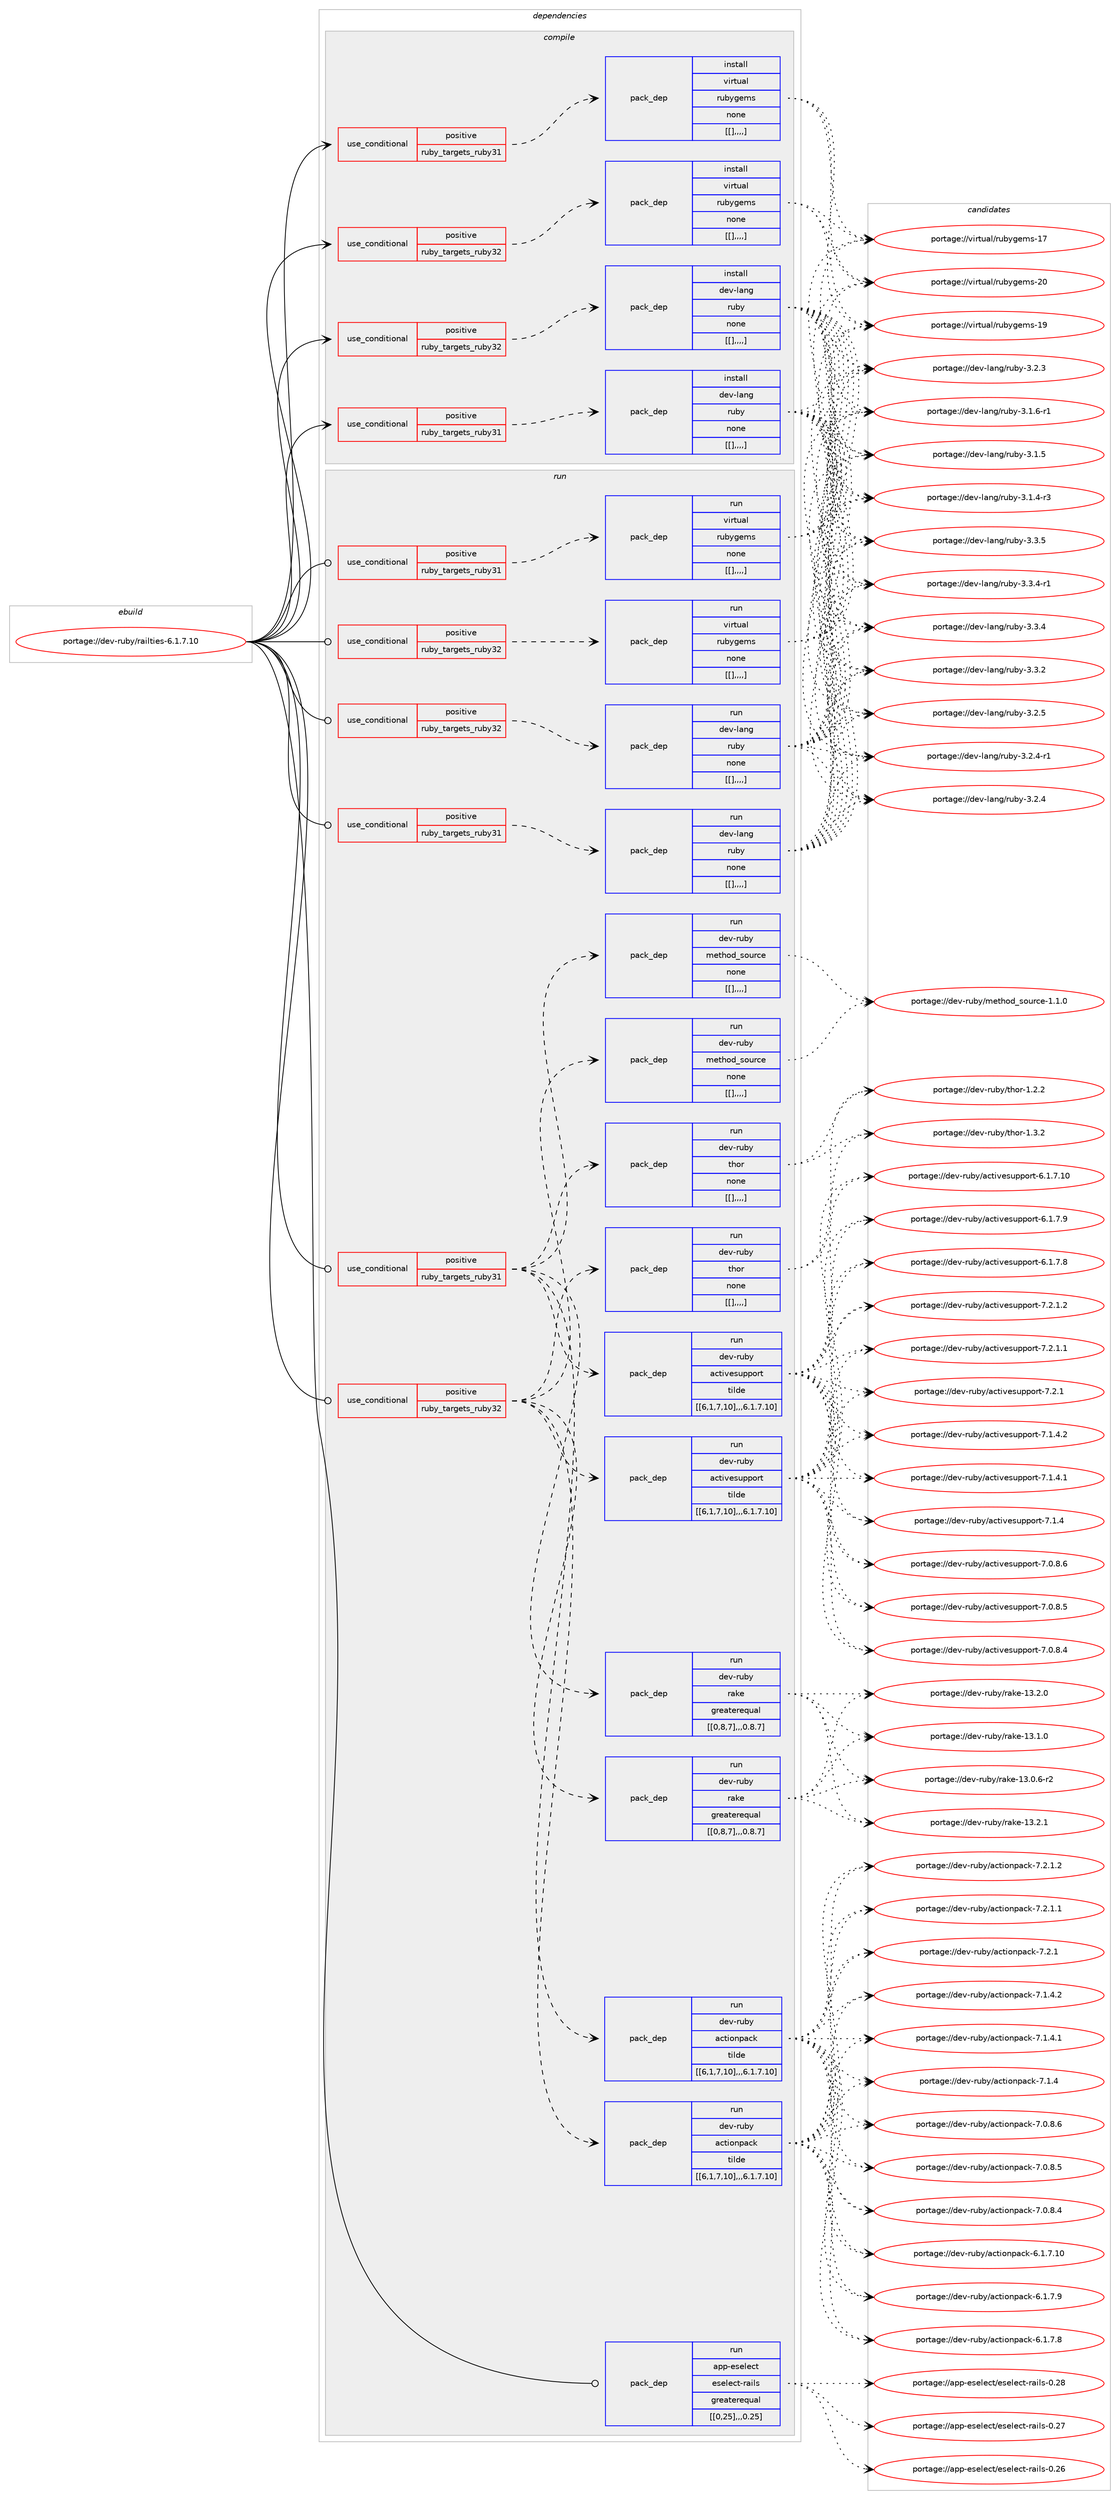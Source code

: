 digraph prolog {

# *************
# Graph options
# *************

newrank=true;
concentrate=true;
compound=true;
graph [rankdir=LR,fontname=Helvetica,fontsize=10,ranksep=1.5];#, ranksep=2.5, nodesep=0.2];
edge  [arrowhead=vee];
node  [fontname=Helvetica,fontsize=10];

# **********
# The ebuild
# **********

subgraph cluster_leftcol {
color=gray;
label=<<i>ebuild</i>>;
id [label="portage://dev-ruby/railties-6.1.7.10", color=red, width=4, href="../dev-ruby/railties-6.1.7.10.svg"];
}

# ****************
# The dependencies
# ****************

subgraph cluster_midcol {
color=gray;
label=<<i>dependencies</i>>;
subgraph cluster_compile {
fillcolor="#eeeeee";
style=filled;
label=<<i>compile</i>>;
subgraph cond57803 {
dependency207321 [label=<<TABLE BORDER="0" CELLBORDER="1" CELLSPACING="0" CELLPADDING="4"><TR><TD ROWSPAN="3" CELLPADDING="10">use_conditional</TD></TR><TR><TD>positive</TD></TR><TR><TD>ruby_targets_ruby31</TD></TR></TABLE>>, shape=none, color=red];
subgraph pack148088 {
dependency207430 [label=<<TABLE BORDER="0" CELLBORDER="1" CELLSPACING="0" CELLPADDING="4" WIDTH="220"><TR><TD ROWSPAN="6" CELLPADDING="30">pack_dep</TD></TR><TR><TD WIDTH="110">install</TD></TR><TR><TD>dev-lang</TD></TR><TR><TD>ruby</TD></TR><TR><TD>none</TD></TR><TR><TD>[[],,,,]</TD></TR></TABLE>>, shape=none, color=blue];
}
dependency207321:e -> dependency207430:w [weight=20,style="dashed",arrowhead="vee"];
}
id:e -> dependency207321:w [weight=20,style="solid",arrowhead="vee"];
subgraph cond57866 {
dependency207486 [label=<<TABLE BORDER="0" CELLBORDER="1" CELLSPACING="0" CELLPADDING="4"><TR><TD ROWSPAN="3" CELLPADDING="10">use_conditional</TD></TR><TR><TD>positive</TD></TR><TR><TD>ruby_targets_ruby31</TD></TR></TABLE>>, shape=none, color=red];
subgraph pack148175 {
dependency207560 [label=<<TABLE BORDER="0" CELLBORDER="1" CELLSPACING="0" CELLPADDING="4" WIDTH="220"><TR><TD ROWSPAN="6" CELLPADDING="30">pack_dep</TD></TR><TR><TD WIDTH="110">install</TD></TR><TR><TD>virtual</TD></TR><TR><TD>rubygems</TD></TR><TR><TD>none</TD></TR><TR><TD>[[],,,,]</TD></TR></TABLE>>, shape=none, color=blue];
}
dependency207486:e -> dependency207560:w [weight=20,style="dashed",arrowhead="vee"];
}
id:e -> dependency207486:w [weight=20,style="solid",arrowhead="vee"];
subgraph cond57901 {
dependency207582 [label=<<TABLE BORDER="0" CELLBORDER="1" CELLSPACING="0" CELLPADDING="4"><TR><TD ROWSPAN="3" CELLPADDING="10">use_conditional</TD></TR><TR><TD>positive</TD></TR><TR><TD>ruby_targets_ruby32</TD></TR></TABLE>>, shape=none, color=red];
subgraph pack148240 {
dependency207585 [label=<<TABLE BORDER="0" CELLBORDER="1" CELLSPACING="0" CELLPADDING="4" WIDTH="220"><TR><TD ROWSPAN="6" CELLPADDING="30">pack_dep</TD></TR><TR><TD WIDTH="110">install</TD></TR><TR><TD>dev-lang</TD></TR><TR><TD>ruby</TD></TR><TR><TD>none</TD></TR><TR><TD>[[],,,,]</TD></TR></TABLE>>, shape=none, color=blue];
}
dependency207582:e -> dependency207585:w [weight=20,style="dashed",arrowhead="vee"];
}
id:e -> dependency207582:w [weight=20,style="solid",arrowhead="vee"];
subgraph cond57905 {
dependency207706 [label=<<TABLE BORDER="0" CELLBORDER="1" CELLSPACING="0" CELLPADDING="4"><TR><TD ROWSPAN="3" CELLPADDING="10">use_conditional</TD></TR><TR><TD>positive</TD></TR><TR><TD>ruby_targets_ruby32</TD></TR></TABLE>>, shape=none, color=red];
subgraph pack148324 {
dependency207769 [label=<<TABLE BORDER="0" CELLBORDER="1" CELLSPACING="0" CELLPADDING="4" WIDTH="220"><TR><TD ROWSPAN="6" CELLPADDING="30">pack_dep</TD></TR><TR><TD WIDTH="110">install</TD></TR><TR><TD>virtual</TD></TR><TR><TD>rubygems</TD></TR><TR><TD>none</TD></TR><TR><TD>[[],,,,]</TD></TR></TABLE>>, shape=none, color=blue];
}
dependency207706:e -> dependency207769:w [weight=20,style="dashed",arrowhead="vee"];
}
id:e -> dependency207706:w [weight=20,style="solid",arrowhead="vee"];
}
subgraph cluster_compileandrun {
fillcolor="#eeeeee";
style=filled;
label=<<i>compile and run</i>>;
}
subgraph cluster_run {
fillcolor="#eeeeee";
style=filled;
label=<<i>run</i>>;
subgraph cond57974 {
dependency207796 [label=<<TABLE BORDER="0" CELLBORDER="1" CELLSPACING="0" CELLPADDING="4"><TR><TD ROWSPAN="3" CELLPADDING="10">use_conditional</TD></TR><TR><TD>positive</TD></TR><TR><TD>ruby_targets_ruby31</TD></TR></TABLE>>, shape=none, color=red];
subgraph pack148391 {
dependency207819 [label=<<TABLE BORDER="0" CELLBORDER="1" CELLSPACING="0" CELLPADDING="4" WIDTH="220"><TR><TD ROWSPAN="6" CELLPADDING="30">pack_dep</TD></TR><TR><TD WIDTH="110">run</TD></TR><TR><TD>dev-lang</TD></TR><TR><TD>ruby</TD></TR><TR><TD>none</TD></TR><TR><TD>[[],,,,]</TD></TR></TABLE>>, shape=none, color=blue];
}
dependency207796:e -> dependency207819:w [weight=20,style="dashed",arrowhead="vee"];
}
id:e -> dependency207796:w [weight=20,style="solid",arrowhead="odot"];
subgraph cond57997 {
dependency207849 [label=<<TABLE BORDER="0" CELLBORDER="1" CELLSPACING="0" CELLPADDING="4"><TR><TD ROWSPAN="3" CELLPADDING="10">use_conditional</TD></TR><TR><TD>positive</TD></TR><TR><TD>ruby_targets_ruby31</TD></TR></TABLE>>, shape=none, color=red];
subgraph pack148426 {
dependency207974 [label=<<TABLE BORDER="0" CELLBORDER="1" CELLSPACING="0" CELLPADDING="4" WIDTH="220"><TR><TD ROWSPAN="6" CELLPADDING="30">pack_dep</TD></TR><TR><TD WIDTH="110">run</TD></TR><TR><TD>dev-ruby</TD></TR><TR><TD>activesupport</TD></TR><TR><TD>tilde</TD></TR><TR><TD>[[6,1,7,10],,,6.1.7.10]</TD></TR></TABLE>>, shape=none, color=blue];
}
dependency207849:e -> dependency207974:w [weight=20,style="dashed",arrowhead="vee"];
subgraph pack148496 {
dependency208000 [label=<<TABLE BORDER="0" CELLBORDER="1" CELLSPACING="0" CELLPADDING="4" WIDTH="220"><TR><TD ROWSPAN="6" CELLPADDING="30">pack_dep</TD></TR><TR><TD WIDTH="110">run</TD></TR><TR><TD>dev-ruby</TD></TR><TR><TD>actionpack</TD></TR><TR><TD>tilde</TD></TR><TR><TD>[[6,1,7,10],,,6.1.7.10]</TD></TR></TABLE>>, shape=none, color=blue];
}
dependency207849:e -> dependency208000:w [weight=20,style="dashed",arrowhead="vee"];
subgraph pack148559 {
dependency208119 [label=<<TABLE BORDER="0" CELLBORDER="1" CELLSPACING="0" CELLPADDING="4" WIDTH="220"><TR><TD ROWSPAN="6" CELLPADDING="30">pack_dep</TD></TR><TR><TD WIDTH="110">run</TD></TR><TR><TD>dev-ruby</TD></TR><TR><TD>thor</TD></TR><TR><TD>none</TD></TR><TR><TD>[[],,,,]</TD></TR></TABLE>>, shape=none, color=blue];
}
dependency207849:e -> dependency208119:w [weight=20,style="dashed",arrowhead="vee"];
subgraph pack148610 {
dependency208173 [label=<<TABLE BORDER="0" CELLBORDER="1" CELLSPACING="0" CELLPADDING="4" WIDTH="220"><TR><TD ROWSPAN="6" CELLPADDING="30">pack_dep</TD></TR><TR><TD WIDTH="110">run</TD></TR><TR><TD>dev-ruby</TD></TR><TR><TD>rake</TD></TR><TR><TD>greaterequal</TD></TR><TR><TD>[[0,8,7],,,0.8.7]</TD></TR></TABLE>>, shape=none, color=blue];
}
dependency207849:e -> dependency208173:w [weight=20,style="dashed",arrowhead="vee"];
subgraph pack148629 {
dependency208178 [label=<<TABLE BORDER="0" CELLBORDER="1" CELLSPACING="0" CELLPADDING="4" WIDTH="220"><TR><TD ROWSPAN="6" CELLPADDING="30">pack_dep</TD></TR><TR><TD WIDTH="110">run</TD></TR><TR><TD>dev-ruby</TD></TR><TR><TD>method_source</TD></TR><TR><TD>none</TD></TR><TR><TD>[[],,,,]</TD></TR></TABLE>>, shape=none, color=blue];
}
dependency207849:e -> dependency208178:w [weight=20,style="dashed",arrowhead="vee"];
}
id:e -> dependency207849:w [weight=20,style="solid",arrowhead="odot"];
subgraph cond58136 {
dependency208271 [label=<<TABLE BORDER="0" CELLBORDER="1" CELLSPACING="0" CELLPADDING="4"><TR><TD ROWSPAN="3" CELLPADDING="10">use_conditional</TD></TR><TR><TD>positive</TD></TR><TR><TD>ruby_targets_ruby31</TD></TR></TABLE>>, shape=none, color=red];
subgraph pack148737 {
dependency208396 [label=<<TABLE BORDER="0" CELLBORDER="1" CELLSPACING="0" CELLPADDING="4" WIDTH="220"><TR><TD ROWSPAN="6" CELLPADDING="30">pack_dep</TD></TR><TR><TD WIDTH="110">run</TD></TR><TR><TD>virtual</TD></TR><TR><TD>rubygems</TD></TR><TR><TD>none</TD></TR><TR><TD>[[],,,,]</TD></TR></TABLE>>, shape=none, color=blue];
}
dependency208271:e -> dependency208396:w [weight=20,style="dashed",arrowhead="vee"];
}
id:e -> dependency208271:w [weight=20,style="solid",arrowhead="odot"];
subgraph cond58197 {
dependency208467 [label=<<TABLE BORDER="0" CELLBORDER="1" CELLSPACING="0" CELLPADDING="4"><TR><TD ROWSPAN="3" CELLPADDING="10">use_conditional</TD></TR><TR><TD>positive</TD></TR><TR><TD>ruby_targets_ruby32</TD></TR></TABLE>>, shape=none, color=red];
subgraph pack148856 {
dependency208535 [label=<<TABLE BORDER="0" CELLBORDER="1" CELLSPACING="0" CELLPADDING="4" WIDTH="220"><TR><TD ROWSPAN="6" CELLPADDING="30">pack_dep</TD></TR><TR><TD WIDTH="110">run</TD></TR><TR><TD>dev-lang</TD></TR><TR><TD>ruby</TD></TR><TR><TD>none</TD></TR><TR><TD>[[],,,,]</TD></TR></TABLE>>, shape=none, color=blue];
}
dependency208467:e -> dependency208535:w [weight=20,style="dashed",arrowhead="vee"];
}
id:e -> dependency208467:w [weight=20,style="solid",arrowhead="odot"];
subgraph cond58238 {
dependency208557 [label=<<TABLE BORDER="0" CELLBORDER="1" CELLSPACING="0" CELLPADDING="4"><TR><TD ROWSPAN="3" CELLPADDING="10">use_conditional</TD></TR><TR><TD>positive</TD></TR><TR><TD>ruby_targets_ruby32</TD></TR></TABLE>>, shape=none, color=red];
subgraph pack148870 {
dependency208595 [label=<<TABLE BORDER="0" CELLBORDER="1" CELLSPACING="0" CELLPADDING="4" WIDTH="220"><TR><TD ROWSPAN="6" CELLPADDING="30">pack_dep</TD></TR><TR><TD WIDTH="110">run</TD></TR><TR><TD>dev-ruby</TD></TR><TR><TD>activesupport</TD></TR><TR><TD>tilde</TD></TR><TR><TD>[[6,1,7,10],,,6.1.7.10]</TD></TR></TABLE>>, shape=none, color=blue];
}
dependency208557:e -> dependency208595:w [weight=20,style="dashed",arrowhead="vee"];
subgraph pack148896 {
dependency208601 [label=<<TABLE BORDER="0" CELLBORDER="1" CELLSPACING="0" CELLPADDING="4" WIDTH="220"><TR><TD ROWSPAN="6" CELLPADDING="30">pack_dep</TD></TR><TR><TD WIDTH="110">run</TD></TR><TR><TD>dev-ruby</TD></TR><TR><TD>actionpack</TD></TR><TR><TD>tilde</TD></TR><TR><TD>[[6,1,7,10],,,6.1.7.10]</TD></TR></TABLE>>, shape=none, color=blue];
}
dependency208557:e -> dependency208601:w [weight=20,style="dashed",arrowhead="vee"];
subgraph pack148915 {
dependency208688 [label=<<TABLE BORDER="0" CELLBORDER="1" CELLSPACING="0" CELLPADDING="4" WIDTH="220"><TR><TD ROWSPAN="6" CELLPADDING="30">pack_dep</TD></TR><TR><TD WIDTH="110">run</TD></TR><TR><TD>dev-ruby</TD></TR><TR><TD>thor</TD></TR><TR><TD>none</TD></TR><TR><TD>[[],,,,]</TD></TR></TABLE>>, shape=none, color=blue];
}
dependency208557:e -> dependency208688:w [weight=20,style="dashed",arrowhead="vee"];
subgraph pack148976 {
dependency208785 [label=<<TABLE BORDER="0" CELLBORDER="1" CELLSPACING="0" CELLPADDING="4" WIDTH="220"><TR><TD ROWSPAN="6" CELLPADDING="30">pack_dep</TD></TR><TR><TD WIDTH="110">run</TD></TR><TR><TD>dev-ruby</TD></TR><TR><TD>rake</TD></TR><TR><TD>greaterequal</TD></TR><TR><TD>[[0,8,7],,,0.8.7]</TD></TR></TABLE>>, shape=none, color=blue];
}
dependency208557:e -> dependency208785:w [weight=20,style="dashed",arrowhead="vee"];
subgraph pack149051 {
dependency208853 [label=<<TABLE BORDER="0" CELLBORDER="1" CELLSPACING="0" CELLPADDING="4" WIDTH="220"><TR><TD ROWSPAN="6" CELLPADDING="30">pack_dep</TD></TR><TR><TD WIDTH="110">run</TD></TR><TR><TD>dev-ruby</TD></TR><TR><TD>method_source</TD></TR><TR><TD>none</TD></TR><TR><TD>[[],,,,]</TD></TR></TABLE>>, shape=none, color=blue];
}
dependency208557:e -> dependency208853:w [weight=20,style="dashed",arrowhead="vee"];
}
id:e -> dependency208557:w [weight=20,style="solid",arrowhead="odot"];
subgraph cond58353 {
dependency208881 [label=<<TABLE BORDER="0" CELLBORDER="1" CELLSPACING="0" CELLPADDING="4"><TR><TD ROWSPAN="3" CELLPADDING="10">use_conditional</TD></TR><TR><TD>positive</TD></TR><TR><TD>ruby_targets_ruby32</TD></TR></TABLE>>, shape=none, color=red];
subgraph pack149086 {
dependency208913 [label=<<TABLE BORDER="0" CELLBORDER="1" CELLSPACING="0" CELLPADDING="4" WIDTH="220"><TR><TD ROWSPAN="6" CELLPADDING="30">pack_dep</TD></TR><TR><TD WIDTH="110">run</TD></TR><TR><TD>virtual</TD></TR><TR><TD>rubygems</TD></TR><TR><TD>none</TD></TR><TR><TD>[[],,,,]</TD></TR></TABLE>>, shape=none, color=blue];
}
dependency208881:e -> dependency208913:w [weight=20,style="dashed",arrowhead="vee"];
}
id:e -> dependency208881:w [weight=20,style="solid",arrowhead="odot"];
subgraph pack149091 {
dependency208935 [label=<<TABLE BORDER="0" CELLBORDER="1" CELLSPACING="0" CELLPADDING="4" WIDTH="220"><TR><TD ROWSPAN="6" CELLPADDING="30">pack_dep</TD></TR><TR><TD WIDTH="110">run</TD></TR><TR><TD>app-eselect</TD></TR><TR><TD>eselect-rails</TD></TR><TR><TD>greaterequal</TD></TR><TR><TD>[[0,25],,,0.25]</TD></TR></TABLE>>, shape=none, color=blue];
}
id:e -> dependency208935:w [weight=20,style="solid",arrowhead="odot"];
}
}

# **************
# The candidates
# **************

subgraph cluster_choices {
rank=same;
color=gray;
label=<<i>candidates</i>>;

subgraph choice148308 {
color=black;
nodesep=1;
choice10010111845108971101034711411798121455146514653 [label="portage://dev-lang/ruby-3.3.5", color=red, width=4,href="../dev-lang/ruby-3.3.5.svg"];
choice100101118451089711010347114117981214551465146524511449 [label="portage://dev-lang/ruby-3.3.4-r1", color=red, width=4,href="../dev-lang/ruby-3.3.4-r1.svg"];
choice10010111845108971101034711411798121455146514652 [label="portage://dev-lang/ruby-3.3.4", color=red, width=4,href="../dev-lang/ruby-3.3.4.svg"];
choice10010111845108971101034711411798121455146514650 [label="portage://dev-lang/ruby-3.3.2", color=red, width=4,href="../dev-lang/ruby-3.3.2.svg"];
choice10010111845108971101034711411798121455146504653 [label="portage://dev-lang/ruby-3.2.5", color=red, width=4,href="../dev-lang/ruby-3.2.5.svg"];
choice100101118451089711010347114117981214551465046524511449 [label="portage://dev-lang/ruby-3.2.4-r1", color=red, width=4,href="../dev-lang/ruby-3.2.4-r1.svg"];
choice10010111845108971101034711411798121455146504652 [label="portage://dev-lang/ruby-3.2.4", color=red, width=4,href="../dev-lang/ruby-3.2.4.svg"];
choice10010111845108971101034711411798121455146504651 [label="portage://dev-lang/ruby-3.2.3", color=red, width=4,href="../dev-lang/ruby-3.2.3.svg"];
choice100101118451089711010347114117981214551464946544511449 [label="portage://dev-lang/ruby-3.1.6-r1", color=red, width=4,href="../dev-lang/ruby-3.1.6-r1.svg"];
choice10010111845108971101034711411798121455146494653 [label="portage://dev-lang/ruby-3.1.5", color=red, width=4,href="../dev-lang/ruby-3.1.5.svg"];
choice100101118451089711010347114117981214551464946524511451 [label="portage://dev-lang/ruby-3.1.4-r3", color=red, width=4,href="../dev-lang/ruby-3.1.4-r3.svg"];
dependency207430:e -> choice10010111845108971101034711411798121455146514653:w [style=dotted,weight="100"];
dependency207430:e -> choice100101118451089711010347114117981214551465146524511449:w [style=dotted,weight="100"];
dependency207430:e -> choice10010111845108971101034711411798121455146514652:w [style=dotted,weight="100"];
dependency207430:e -> choice10010111845108971101034711411798121455146514650:w [style=dotted,weight="100"];
dependency207430:e -> choice10010111845108971101034711411798121455146504653:w [style=dotted,weight="100"];
dependency207430:e -> choice100101118451089711010347114117981214551465046524511449:w [style=dotted,weight="100"];
dependency207430:e -> choice10010111845108971101034711411798121455146504652:w [style=dotted,weight="100"];
dependency207430:e -> choice10010111845108971101034711411798121455146504651:w [style=dotted,weight="100"];
dependency207430:e -> choice100101118451089711010347114117981214551464946544511449:w [style=dotted,weight="100"];
dependency207430:e -> choice10010111845108971101034711411798121455146494653:w [style=dotted,weight="100"];
dependency207430:e -> choice100101118451089711010347114117981214551464946524511451:w [style=dotted,weight="100"];
}
subgraph choice148314 {
color=black;
nodesep=1;
choice118105114116117971084711411798121103101109115455048 [label="portage://virtual/rubygems-20", color=red, width=4,href="../virtual/rubygems-20.svg"];
choice118105114116117971084711411798121103101109115454957 [label="portage://virtual/rubygems-19", color=red, width=4,href="../virtual/rubygems-19.svg"];
choice118105114116117971084711411798121103101109115454955 [label="portage://virtual/rubygems-17", color=red, width=4,href="../virtual/rubygems-17.svg"];
dependency207560:e -> choice118105114116117971084711411798121103101109115455048:w [style=dotted,weight="100"];
dependency207560:e -> choice118105114116117971084711411798121103101109115454957:w [style=dotted,weight="100"];
dependency207560:e -> choice118105114116117971084711411798121103101109115454955:w [style=dotted,weight="100"];
}
subgraph choice148318 {
color=black;
nodesep=1;
choice10010111845108971101034711411798121455146514653 [label="portage://dev-lang/ruby-3.3.5", color=red, width=4,href="../dev-lang/ruby-3.3.5.svg"];
choice100101118451089711010347114117981214551465146524511449 [label="portage://dev-lang/ruby-3.3.4-r1", color=red, width=4,href="../dev-lang/ruby-3.3.4-r1.svg"];
choice10010111845108971101034711411798121455146514652 [label="portage://dev-lang/ruby-3.3.4", color=red, width=4,href="../dev-lang/ruby-3.3.4.svg"];
choice10010111845108971101034711411798121455146514650 [label="portage://dev-lang/ruby-3.3.2", color=red, width=4,href="../dev-lang/ruby-3.3.2.svg"];
choice10010111845108971101034711411798121455146504653 [label="portage://dev-lang/ruby-3.2.5", color=red, width=4,href="../dev-lang/ruby-3.2.5.svg"];
choice100101118451089711010347114117981214551465046524511449 [label="portage://dev-lang/ruby-3.2.4-r1", color=red, width=4,href="../dev-lang/ruby-3.2.4-r1.svg"];
choice10010111845108971101034711411798121455146504652 [label="portage://dev-lang/ruby-3.2.4", color=red, width=4,href="../dev-lang/ruby-3.2.4.svg"];
choice10010111845108971101034711411798121455146504651 [label="portage://dev-lang/ruby-3.2.3", color=red, width=4,href="../dev-lang/ruby-3.2.3.svg"];
choice100101118451089711010347114117981214551464946544511449 [label="portage://dev-lang/ruby-3.1.6-r1", color=red, width=4,href="../dev-lang/ruby-3.1.6-r1.svg"];
choice10010111845108971101034711411798121455146494653 [label="portage://dev-lang/ruby-3.1.5", color=red, width=4,href="../dev-lang/ruby-3.1.5.svg"];
choice100101118451089711010347114117981214551464946524511451 [label="portage://dev-lang/ruby-3.1.4-r3", color=red, width=4,href="../dev-lang/ruby-3.1.4-r3.svg"];
dependency207585:e -> choice10010111845108971101034711411798121455146514653:w [style=dotted,weight="100"];
dependency207585:e -> choice100101118451089711010347114117981214551465146524511449:w [style=dotted,weight="100"];
dependency207585:e -> choice10010111845108971101034711411798121455146514652:w [style=dotted,weight="100"];
dependency207585:e -> choice10010111845108971101034711411798121455146514650:w [style=dotted,weight="100"];
dependency207585:e -> choice10010111845108971101034711411798121455146504653:w [style=dotted,weight="100"];
dependency207585:e -> choice100101118451089711010347114117981214551465046524511449:w [style=dotted,weight="100"];
dependency207585:e -> choice10010111845108971101034711411798121455146504652:w [style=dotted,weight="100"];
dependency207585:e -> choice10010111845108971101034711411798121455146504651:w [style=dotted,weight="100"];
dependency207585:e -> choice100101118451089711010347114117981214551464946544511449:w [style=dotted,weight="100"];
dependency207585:e -> choice10010111845108971101034711411798121455146494653:w [style=dotted,weight="100"];
dependency207585:e -> choice100101118451089711010347114117981214551464946524511451:w [style=dotted,weight="100"];
}
subgraph choice148338 {
color=black;
nodesep=1;
choice118105114116117971084711411798121103101109115455048 [label="portage://virtual/rubygems-20", color=red, width=4,href="../virtual/rubygems-20.svg"];
choice118105114116117971084711411798121103101109115454957 [label="portage://virtual/rubygems-19", color=red, width=4,href="../virtual/rubygems-19.svg"];
choice118105114116117971084711411798121103101109115454955 [label="portage://virtual/rubygems-17", color=red, width=4,href="../virtual/rubygems-17.svg"];
dependency207769:e -> choice118105114116117971084711411798121103101109115455048:w [style=dotted,weight="100"];
dependency207769:e -> choice118105114116117971084711411798121103101109115454957:w [style=dotted,weight="100"];
dependency207769:e -> choice118105114116117971084711411798121103101109115454955:w [style=dotted,weight="100"];
}
subgraph choice148387 {
color=black;
nodesep=1;
choice10010111845108971101034711411798121455146514653 [label="portage://dev-lang/ruby-3.3.5", color=red, width=4,href="../dev-lang/ruby-3.3.5.svg"];
choice100101118451089711010347114117981214551465146524511449 [label="portage://dev-lang/ruby-3.3.4-r1", color=red, width=4,href="../dev-lang/ruby-3.3.4-r1.svg"];
choice10010111845108971101034711411798121455146514652 [label="portage://dev-lang/ruby-3.3.4", color=red, width=4,href="../dev-lang/ruby-3.3.4.svg"];
choice10010111845108971101034711411798121455146514650 [label="portage://dev-lang/ruby-3.3.2", color=red, width=4,href="../dev-lang/ruby-3.3.2.svg"];
choice10010111845108971101034711411798121455146504653 [label="portage://dev-lang/ruby-3.2.5", color=red, width=4,href="../dev-lang/ruby-3.2.5.svg"];
choice100101118451089711010347114117981214551465046524511449 [label="portage://dev-lang/ruby-3.2.4-r1", color=red, width=4,href="../dev-lang/ruby-3.2.4-r1.svg"];
choice10010111845108971101034711411798121455146504652 [label="portage://dev-lang/ruby-3.2.4", color=red, width=4,href="../dev-lang/ruby-3.2.4.svg"];
choice10010111845108971101034711411798121455146504651 [label="portage://dev-lang/ruby-3.2.3", color=red, width=4,href="../dev-lang/ruby-3.2.3.svg"];
choice100101118451089711010347114117981214551464946544511449 [label="portage://dev-lang/ruby-3.1.6-r1", color=red, width=4,href="../dev-lang/ruby-3.1.6-r1.svg"];
choice10010111845108971101034711411798121455146494653 [label="portage://dev-lang/ruby-3.1.5", color=red, width=4,href="../dev-lang/ruby-3.1.5.svg"];
choice100101118451089711010347114117981214551464946524511451 [label="portage://dev-lang/ruby-3.1.4-r3", color=red, width=4,href="../dev-lang/ruby-3.1.4-r3.svg"];
dependency207819:e -> choice10010111845108971101034711411798121455146514653:w [style=dotted,weight="100"];
dependency207819:e -> choice100101118451089711010347114117981214551465146524511449:w [style=dotted,weight="100"];
dependency207819:e -> choice10010111845108971101034711411798121455146514652:w [style=dotted,weight="100"];
dependency207819:e -> choice10010111845108971101034711411798121455146514650:w [style=dotted,weight="100"];
dependency207819:e -> choice10010111845108971101034711411798121455146504653:w [style=dotted,weight="100"];
dependency207819:e -> choice100101118451089711010347114117981214551465046524511449:w [style=dotted,weight="100"];
dependency207819:e -> choice10010111845108971101034711411798121455146504652:w [style=dotted,weight="100"];
dependency207819:e -> choice10010111845108971101034711411798121455146504651:w [style=dotted,weight="100"];
dependency207819:e -> choice100101118451089711010347114117981214551464946544511449:w [style=dotted,weight="100"];
dependency207819:e -> choice10010111845108971101034711411798121455146494653:w [style=dotted,weight="100"];
dependency207819:e -> choice100101118451089711010347114117981214551464946524511451:w [style=dotted,weight="100"];
}
subgraph choice148398 {
color=black;
nodesep=1;
choice10010111845114117981214797991161051181011151171121121111141164555465046494650 [label="portage://dev-ruby/activesupport-7.2.1.2", color=red, width=4,href="../dev-ruby/activesupport-7.2.1.2.svg"];
choice10010111845114117981214797991161051181011151171121121111141164555465046494649 [label="portage://dev-ruby/activesupport-7.2.1.1", color=red, width=4,href="../dev-ruby/activesupport-7.2.1.1.svg"];
choice1001011184511411798121479799116105118101115117112112111114116455546504649 [label="portage://dev-ruby/activesupport-7.2.1", color=red, width=4,href="../dev-ruby/activesupport-7.2.1.svg"];
choice10010111845114117981214797991161051181011151171121121111141164555464946524650 [label="portage://dev-ruby/activesupport-7.1.4.2", color=red, width=4,href="../dev-ruby/activesupport-7.1.4.2.svg"];
choice10010111845114117981214797991161051181011151171121121111141164555464946524649 [label="portage://dev-ruby/activesupport-7.1.4.1", color=red, width=4,href="../dev-ruby/activesupport-7.1.4.1.svg"];
choice1001011184511411798121479799116105118101115117112112111114116455546494652 [label="portage://dev-ruby/activesupport-7.1.4", color=red, width=4,href="../dev-ruby/activesupport-7.1.4.svg"];
choice10010111845114117981214797991161051181011151171121121111141164555464846564654 [label="portage://dev-ruby/activesupport-7.0.8.6", color=red, width=4,href="../dev-ruby/activesupport-7.0.8.6.svg"];
choice10010111845114117981214797991161051181011151171121121111141164555464846564653 [label="portage://dev-ruby/activesupport-7.0.8.5", color=red, width=4,href="../dev-ruby/activesupport-7.0.8.5.svg"];
choice10010111845114117981214797991161051181011151171121121111141164555464846564652 [label="portage://dev-ruby/activesupport-7.0.8.4", color=red, width=4,href="../dev-ruby/activesupport-7.0.8.4.svg"];
choice1001011184511411798121479799116105118101115117112112111114116455446494655464948 [label="portage://dev-ruby/activesupport-6.1.7.10", color=red, width=4,href="../dev-ruby/activesupport-6.1.7.10.svg"];
choice10010111845114117981214797991161051181011151171121121111141164554464946554657 [label="portage://dev-ruby/activesupport-6.1.7.9", color=red, width=4,href="../dev-ruby/activesupport-6.1.7.9.svg"];
choice10010111845114117981214797991161051181011151171121121111141164554464946554656 [label="portage://dev-ruby/activesupport-6.1.7.8", color=red, width=4,href="../dev-ruby/activesupport-6.1.7.8.svg"];
dependency207974:e -> choice10010111845114117981214797991161051181011151171121121111141164555465046494650:w [style=dotted,weight="100"];
dependency207974:e -> choice10010111845114117981214797991161051181011151171121121111141164555465046494649:w [style=dotted,weight="100"];
dependency207974:e -> choice1001011184511411798121479799116105118101115117112112111114116455546504649:w [style=dotted,weight="100"];
dependency207974:e -> choice10010111845114117981214797991161051181011151171121121111141164555464946524650:w [style=dotted,weight="100"];
dependency207974:e -> choice10010111845114117981214797991161051181011151171121121111141164555464946524649:w [style=dotted,weight="100"];
dependency207974:e -> choice1001011184511411798121479799116105118101115117112112111114116455546494652:w [style=dotted,weight="100"];
dependency207974:e -> choice10010111845114117981214797991161051181011151171121121111141164555464846564654:w [style=dotted,weight="100"];
dependency207974:e -> choice10010111845114117981214797991161051181011151171121121111141164555464846564653:w [style=dotted,weight="100"];
dependency207974:e -> choice10010111845114117981214797991161051181011151171121121111141164555464846564652:w [style=dotted,weight="100"];
dependency207974:e -> choice1001011184511411798121479799116105118101115117112112111114116455446494655464948:w [style=dotted,weight="100"];
dependency207974:e -> choice10010111845114117981214797991161051181011151171121121111141164554464946554657:w [style=dotted,weight="100"];
dependency207974:e -> choice10010111845114117981214797991161051181011151171121121111141164554464946554656:w [style=dotted,weight="100"];
}
subgraph choice148456 {
color=black;
nodesep=1;
choice100101118451141179812147979911610511111011297991074555465046494650 [label="portage://dev-ruby/actionpack-7.2.1.2", color=red, width=4,href="../dev-ruby/actionpack-7.2.1.2.svg"];
choice100101118451141179812147979911610511111011297991074555465046494649 [label="portage://dev-ruby/actionpack-7.2.1.1", color=red, width=4,href="../dev-ruby/actionpack-7.2.1.1.svg"];
choice10010111845114117981214797991161051111101129799107455546504649 [label="portage://dev-ruby/actionpack-7.2.1", color=red, width=4,href="../dev-ruby/actionpack-7.2.1.svg"];
choice100101118451141179812147979911610511111011297991074555464946524650 [label="portage://dev-ruby/actionpack-7.1.4.2", color=red, width=4,href="../dev-ruby/actionpack-7.1.4.2.svg"];
choice100101118451141179812147979911610511111011297991074555464946524649 [label="portage://dev-ruby/actionpack-7.1.4.1", color=red, width=4,href="../dev-ruby/actionpack-7.1.4.1.svg"];
choice10010111845114117981214797991161051111101129799107455546494652 [label="portage://dev-ruby/actionpack-7.1.4", color=red, width=4,href="../dev-ruby/actionpack-7.1.4.svg"];
choice100101118451141179812147979911610511111011297991074555464846564654 [label="portage://dev-ruby/actionpack-7.0.8.6", color=red, width=4,href="../dev-ruby/actionpack-7.0.8.6.svg"];
choice100101118451141179812147979911610511111011297991074555464846564653 [label="portage://dev-ruby/actionpack-7.0.8.5", color=red, width=4,href="../dev-ruby/actionpack-7.0.8.5.svg"];
choice100101118451141179812147979911610511111011297991074555464846564652 [label="portage://dev-ruby/actionpack-7.0.8.4", color=red, width=4,href="../dev-ruby/actionpack-7.0.8.4.svg"];
choice10010111845114117981214797991161051111101129799107455446494655464948 [label="portage://dev-ruby/actionpack-6.1.7.10", color=red, width=4,href="../dev-ruby/actionpack-6.1.7.10.svg"];
choice100101118451141179812147979911610511111011297991074554464946554657 [label="portage://dev-ruby/actionpack-6.1.7.9", color=red, width=4,href="../dev-ruby/actionpack-6.1.7.9.svg"];
choice100101118451141179812147979911610511111011297991074554464946554656 [label="portage://dev-ruby/actionpack-6.1.7.8", color=red, width=4,href="../dev-ruby/actionpack-6.1.7.8.svg"];
dependency208000:e -> choice100101118451141179812147979911610511111011297991074555465046494650:w [style=dotted,weight="100"];
dependency208000:e -> choice100101118451141179812147979911610511111011297991074555465046494649:w [style=dotted,weight="100"];
dependency208000:e -> choice10010111845114117981214797991161051111101129799107455546504649:w [style=dotted,weight="100"];
dependency208000:e -> choice100101118451141179812147979911610511111011297991074555464946524650:w [style=dotted,weight="100"];
dependency208000:e -> choice100101118451141179812147979911610511111011297991074555464946524649:w [style=dotted,weight="100"];
dependency208000:e -> choice10010111845114117981214797991161051111101129799107455546494652:w [style=dotted,weight="100"];
dependency208000:e -> choice100101118451141179812147979911610511111011297991074555464846564654:w [style=dotted,weight="100"];
dependency208000:e -> choice100101118451141179812147979911610511111011297991074555464846564653:w [style=dotted,weight="100"];
dependency208000:e -> choice100101118451141179812147979911610511111011297991074555464846564652:w [style=dotted,weight="100"];
dependency208000:e -> choice10010111845114117981214797991161051111101129799107455446494655464948:w [style=dotted,weight="100"];
dependency208000:e -> choice100101118451141179812147979911610511111011297991074554464946554657:w [style=dotted,weight="100"];
dependency208000:e -> choice100101118451141179812147979911610511111011297991074554464946554656:w [style=dotted,weight="100"];
}
subgraph choice148472 {
color=black;
nodesep=1;
choice100101118451141179812147116104111114454946514650 [label="portage://dev-ruby/thor-1.3.2", color=red, width=4,href="../dev-ruby/thor-1.3.2.svg"];
choice100101118451141179812147116104111114454946504650 [label="portage://dev-ruby/thor-1.2.2", color=red, width=4,href="../dev-ruby/thor-1.2.2.svg"];
dependency208119:e -> choice100101118451141179812147116104111114454946514650:w [style=dotted,weight="100"];
dependency208119:e -> choice100101118451141179812147116104111114454946504650:w [style=dotted,weight="100"];
}
subgraph choice148523 {
color=black;
nodesep=1;
choice1001011184511411798121471149710710145495146504649 [label="portage://dev-ruby/rake-13.2.1", color=red, width=4,href="../dev-ruby/rake-13.2.1.svg"];
choice1001011184511411798121471149710710145495146504648 [label="portage://dev-ruby/rake-13.2.0", color=red, width=4,href="../dev-ruby/rake-13.2.0.svg"];
choice1001011184511411798121471149710710145495146494648 [label="portage://dev-ruby/rake-13.1.0", color=red, width=4,href="../dev-ruby/rake-13.1.0.svg"];
choice10010111845114117981214711497107101454951464846544511450 [label="portage://dev-ruby/rake-13.0.6-r2", color=red, width=4,href="../dev-ruby/rake-13.0.6-r2.svg"];
dependency208173:e -> choice1001011184511411798121471149710710145495146504649:w [style=dotted,weight="100"];
dependency208173:e -> choice1001011184511411798121471149710710145495146504648:w [style=dotted,weight="100"];
dependency208173:e -> choice1001011184511411798121471149710710145495146494648:w [style=dotted,weight="100"];
dependency208173:e -> choice10010111845114117981214711497107101454951464846544511450:w [style=dotted,weight="100"];
}
subgraph choice148607 {
color=black;
nodesep=1;
choice1001011184511411798121471091011161041111009511511111711499101454946494648 [label="portage://dev-ruby/method_source-1.1.0", color=red, width=4,href="../dev-ruby/method_source-1.1.0.svg"];
dependency208178:e -> choice1001011184511411798121471091011161041111009511511111711499101454946494648:w [style=dotted,weight="100"];
}
subgraph choice148633 {
color=black;
nodesep=1;
choice118105114116117971084711411798121103101109115455048 [label="portage://virtual/rubygems-20", color=red, width=4,href="../virtual/rubygems-20.svg"];
choice118105114116117971084711411798121103101109115454957 [label="portage://virtual/rubygems-19", color=red, width=4,href="../virtual/rubygems-19.svg"];
choice118105114116117971084711411798121103101109115454955 [label="portage://virtual/rubygems-17", color=red, width=4,href="../virtual/rubygems-17.svg"];
dependency208396:e -> choice118105114116117971084711411798121103101109115455048:w [style=dotted,weight="100"];
dependency208396:e -> choice118105114116117971084711411798121103101109115454957:w [style=dotted,weight="100"];
dependency208396:e -> choice118105114116117971084711411798121103101109115454955:w [style=dotted,weight="100"];
}
subgraph choice148638 {
color=black;
nodesep=1;
choice10010111845108971101034711411798121455146514653 [label="portage://dev-lang/ruby-3.3.5", color=red, width=4,href="../dev-lang/ruby-3.3.5.svg"];
choice100101118451089711010347114117981214551465146524511449 [label="portage://dev-lang/ruby-3.3.4-r1", color=red, width=4,href="../dev-lang/ruby-3.3.4-r1.svg"];
choice10010111845108971101034711411798121455146514652 [label="portage://dev-lang/ruby-3.3.4", color=red, width=4,href="../dev-lang/ruby-3.3.4.svg"];
choice10010111845108971101034711411798121455146514650 [label="portage://dev-lang/ruby-3.3.2", color=red, width=4,href="../dev-lang/ruby-3.3.2.svg"];
choice10010111845108971101034711411798121455146504653 [label="portage://dev-lang/ruby-3.2.5", color=red, width=4,href="../dev-lang/ruby-3.2.5.svg"];
choice100101118451089711010347114117981214551465046524511449 [label="portage://dev-lang/ruby-3.2.4-r1", color=red, width=4,href="../dev-lang/ruby-3.2.4-r1.svg"];
choice10010111845108971101034711411798121455146504652 [label="portage://dev-lang/ruby-3.2.4", color=red, width=4,href="../dev-lang/ruby-3.2.4.svg"];
choice10010111845108971101034711411798121455146504651 [label="portage://dev-lang/ruby-3.2.3", color=red, width=4,href="../dev-lang/ruby-3.2.3.svg"];
choice100101118451089711010347114117981214551464946544511449 [label="portage://dev-lang/ruby-3.1.6-r1", color=red, width=4,href="../dev-lang/ruby-3.1.6-r1.svg"];
choice10010111845108971101034711411798121455146494653 [label="portage://dev-lang/ruby-3.1.5", color=red, width=4,href="../dev-lang/ruby-3.1.5.svg"];
choice100101118451089711010347114117981214551464946524511451 [label="portage://dev-lang/ruby-3.1.4-r3", color=red, width=4,href="../dev-lang/ruby-3.1.4-r3.svg"];
dependency208535:e -> choice10010111845108971101034711411798121455146514653:w [style=dotted,weight="100"];
dependency208535:e -> choice100101118451089711010347114117981214551465146524511449:w [style=dotted,weight="100"];
dependency208535:e -> choice10010111845108971101034711411798121455146514652:w [style=dotted,weight="100"];
dependency208535:e -> choice10010111845108971101034711411798121455146514650:w [style=dotted,weight="100"];
dependency208535:e -> choice10010111845108971101034711411798121455146504653:w [style=dotted,weight="100"];
dependency208535:e -> choice100101118451089711010347114117981214551465046524511449:w [style=dotted,weight="100"];
dependency208535:e -> choice10010111845108971101034711411798121455146504652:w [style=dotted,weight="100"];
dependency208535:e -> choice10010111845108971101034711411798121455146504651:w [style=dotted,weight="100"];
dependency208535:e -> choice100101118451089711010347114117981214551464946544511449:w [style=dotted,weight="100"];
dependency208535:e -> choice10010111845108971101034711411798121455146494653:w [style=dotted,weight="100"];
dependency208535:e -> choice100101118451089711010347114117981214551464946524511451:w [style=dotted,weight="100"];
}
subgraph choice148653 {
color=black;
nodesep=1;
choice10010111845114117981214797991161051181011151171121121111141164555465046494650 [label="portage://dev-ruby/activesupport-7.2.1.2", color=red, width=4,href="../dev-ruby/activesupport-7.2.1.2.svg"];
choice10010111845114117981214797991161051181011151171121121111141164555465046494649 [label="portage://dev-ruby/activesupport-7.2.1.1", color=red, width=4,href="../dev-ruby/activesupport-7.2.1.1.svg"];
choice1001011184511411798121479799116105118101115117112112111114116455546504649 [label="portage://dev-ruby/activesupport-7.2.1", color=red, width=4,href="../dev-ruby/activesupport-7.2.1.svg"];
choice10010111845114117981214797991161051181011151171121121111141164555464946524650 [label="portage://dev-ruby/activesupport-7.1.4.2", color=red, width=4,href="../dev-ruby/activesupport-7.1.4.2.svg"];
choice10010111845114117981214797991161051181011151171121121111141164555464946524649 [label="portage://dev-ruby/activesupport-7.1.4.1", color=red, width=4,href="../dev-ruby/activesupport-7.1.4.1.svg"];
choice1001011184511411798121479799116105118101115117112112111114116455546494652 [label="portage://dev-ruby/activesupport-7.1.4", color=red, width=4,href="../dev-ruby/activesupport-7.1.4.svg"];
choice10010111845114117981214797991161051181011151171121121111141164555464846564654 [label="portage://dev-ruby/activesupport-7.0.8.6", color=red, width=4,href="../dev-ruby/activesupport-7.0.8.6.svg"];
choice10010111845114117981214797991161051181011151171121121111141164555464846564653 [label="portage://dev-ruby/activesupport-7.0.8.5", color=red, width=4,href="../dev-ruby/activesupport-7.0.8.5.svg"];
choice10010111845114117981214797991161051181011151171121121111141164555464846564652 [label="portage://dev-ruby/activesupport-7.0.8.4", color=red, width=4,href="../dev-ruby/activesupport-7.0.8.4.svg"];
choice1001011184511411798121479799116105118101115117112112111114116455446494655464948 [label="portage://dev-ruby/activesupport-6.1.7.10", color=red, width=4,href="../dev-ruby/activesupport-6.1.7.10.svg"];
choice10010111845114117981214797991161051181011151171121121111141164554464946554657 [label="portage://dev-ruby/activesupport-6.1.7.9", color=red, width=4,href="../dev-ruby/activesupport-6.1.7.9.svg"];
choice10010111845114117981214797991161051181011151171121121111141164554464946554656 [label="portage://dev-ruby/activesupport-6.1.7.8", color=red, width=4,href="../dev-ruby/activesupport-6.1.7.8.svg"];
dependency208595:e -> choice10010111845114117981214797991161051181011151171121121111141164555465046494650:w [style=dotted,weight="100"];
dependency208595:e -> choice10010111845114117981214797991161051181011151171121121111141164555465046494649:w [style=dotted,weight="100"];
dependency208595:e -> choice1001011184511411798121479799116105118101115117112112111114116455546504649:w [style=dotted,weight="100"];
dependency208595:e -> choice10010111845114117981214797991161051181011151171121121111141164555464946524650:w [style=dotted,weight="100"];
dependency208595:e -> choice10010111845114117981214797991161051181011151171121121111141164555464946524649:w [style=dotted,weight="100"];
dependency208595:e -> choice1001011184511411798121479799116105118101115117112112111114116455546494652:w [style=dotted,weight="100"];
dependency208595:e -> choice10010111845114117981214797991161051181011151171121121111141164555464846564654:w [style=dotted,weight="100"];
dependency208595:e -> choice10010111845114117981214797991161051181011151171121121111141164555464846564653:w [style=dotted,weight="100"];
dependency208595:e -> choice10010111845114117981214797991161051181011151171121121111141164555464846564652:w [style=dotted,weight="100"];
dependency208595:e -> choice1001011184511411798121479799116105118101115117112112111114116455446494655464948:w [style=dotted,weight="100"];
dependency208595:e -> choice10010111845114117981214797991161051181011151171121121111141164554464946554657:w [style=dotted,weight="100"];
dependency208595:e -> choice10010111845114117981214797991161051181011151171121121111141164554464946554656:w [style=dotted,weight="100"];
}
subgraph choice148666 {
color=black;
nodesep=1;
choice100101118451141179812147979911610511111011297991074555465046494650 [label="portage://dev-ruby/actionpack-7.2.1.2", color=red, width=4,href="../dev-ruby/actionpack-7.2.1.2.svg"];
choice100101118451141179812147979911610511111011297991074555465046494649 [label="portage://dev-ruby/actionpack-7.2.1.1", color=red, width=4,href="../dev-ruby/actionpack-7.2.1.1.svg"];
choice10010111845114117981214797991161051111101129799107455546504649 [label="portage://dev-ruby/actionpack-7.2.1", color=red, width=4,href="../dev-ruby/actionpack-7.2.1.svg"];
choice100101118451141179812147979911610511111011297991074555464946524650 [label="portage://dev-ruby/actionpack-7.1.4.2", color=red, width=4,href="../dev-ruby/actionpack-7.1.4.2.svg"];
choice100101118451141179812147979911610511111011297991074555464946524649 [label="portage://dev-ruby/actionpack-7.1.4.1", color=red, width=4,href="../dev-ruby/actionpack-7.1.4.1.svg"];
choice10010111845114117981214797991161051111101129799107455546494652 [label="portage://dev-ruby/actionpack-7.1.4", color=red, width=4,href="../dev-ruby/actionpack-7.1.4.svg"];
choice100101118451141179812147979911610511111011297991074555464846564654 [label="portage://dev-ruby/actionpack-7.0.8.6", color=red, width=4,href="../dev-ruby/actionpack-7.0.8.6.svg"];
choice100101118451141179812147979911610511111011297991074555464846564653 [label="portage://dev-ruby/actionpack-7.0.8.5", color=red, width=4,href="../dev-ruby/actionpack-7.0.8.5.svg"];
choice100101118451141179812147979911610511111011297991074555464846564652 [label="portage://dev-ruby/actionpack-7.0.8.4", color=red, width=4,href="../dev-ruby/actionpack-7.0.8.4.svg"];
choice10010111845114117981214797991161051111101129799107455446494655464948 [label="portage://dev-ruby/actionpack-6.1.7.10", color=red, width=4,href="../dev-ruby/actionpack-6.1.7.10.svg"];
choice100101118451141179812147979911610511111011297991074554464946554657 [label="portage://dev-ruby/actionpack-6.1.7.9", color=red, width=4,href="../dev-ruby/actionpack-6.1.7.9.svg"];
choice100101118451141179812147979911610511111011297991074554464946554656 [label="portage://dev-ruby/actionpack-6.1.7.8", color=red, width=4,href="../dev-ruby/actionpack-6.1.7.8.svg"];
dependency208601:e -> choice100101118451141179812147979911610511111011297991074555465046494650:w [style=dotted,weight="100"];
dependency208601:e -> choice100101118451141179812147979911610511111011297991074555465046494649:w [style=dotted,weight="100"];
dependency208601:e -> choice10010111845114117981214797991161051111101129799107455546504649:w [style=dotted,weight="100"];
dependency208601:e -> choice100101118451141179812147979911610511111011297991074555464946524650:w [style=dotted,weight="100"];
dependency208601:e -> choice100101118451141179812147979911610511111011297991074555464946524649:w [style=dotted,weight="100"];
dependency208601:e -> choice10010111845114117981214797991161051111101129799107455546494652:w [style=dotted,weight="100"];
dependency208601:e -> choice100101118451141179812147979911610511111011297991074555464846564654:w [style=dotted,weight="100"];
dependency208601:e -> choice100101118451141179812147979911610511111011297991074555464846564653:w [style=dotted,weight="100"];
dependency208601:e -> choice100101118451141179812147979911610511111011297991074555464846564652:w [style=dotted,weight="100"];
dependency208601:e -> choice10010111845114117981214797991161051111101129799107455446494655464948:w [style=dotted,weight="100"];
dependency208601:e -> choice100101118451141179812147979911610511111011297991074554464946554657:w [style=dotted,weight="100"];
dependency208601:e -> choice100101118451141179812147979911610511111011297991074554464946554656:w [style=dotted,weight="100"];
}
subgraph choice148679 {
color=black;
nodesep=1;
choice100101118451141179812147116104111114454946514650 [label="portage://dev-ruby/thor-1.3.2", color=red, width=4,href="../dev-ruby/thor-1.3.2.svg"];
choice100101118451141179812147116104111114454946504650 [label="portage://dev-ruby/thor-1.2.2", color=red, width=4,href="../dev-ruby/thor-1.2.2.svg"];
dependency208688:e -> choice100101118451141179812147116104111114454946514650:w [style=dotted,weight="100"];
dependency208688:e -> choice100101118451141179812147116104111114454946504650:w [style=dotted,weight="100"];
}
subgraph choice148684 {
color=black;
nodesep=1;
choice1001011184511411798121471149710710145495146504649 [label="portage://dev-ruby/rake-13.2.1", color=red, width=4,href="../dev-ruby/rake-13.2.1.svg"];
choice1001011184511411798121471149710710145495146504648 [label="portage://dev-ruby/rake-13.2.0", color=red, width=4,href="../dev-ruby/rake-13.2.0.svg"];
choice1001011184511411798121471149710710145495146494648 [label="portage://dev-ruby/rake-13.1.0", color=red, width=4,href="../dev-ruby/rake-13.1.0.svg"];
choice10010111845114117981214711497107101454951464846544511450 [label="portage://dev-ruby/rake-13.0.6-r2", color=red, width=4,href="../dev-ruby/rake-13.0.6-r2.svg"];
dependency208785:e -> choice1001011184511411798121471149710710145495146504649:w [style=dotted,weight="100"];
dependency208785:e -> choice1001011184511411798121471149710710145495146504648:w [style=dotted,weight="100"];
dependency208785:e -> choice1001011184511411798121471149710710145495146494648:w [style=dotted,weight="100"];
dependency208785:e -> choice10010111845114117981214711497107101454951464846544511450:w [style=dotted,weight="100"];
}
subgraph choice148709 {
color=black;
nodesep=1;
choice1001011184511411798121471091011161041111009511511111711499101454946494648 [label="portage://dev-ruby/method_source-1.1.0", color=red, width=4,href="../dev-ruby/method_source-1.1.0.svg"];
dependency208853:e -> choice1001011184511411798121471091011161041111009511511111711499101454946494648:w [style=dotted,weight="100"];
}
subgraph choice148713 {
color=black;
nodesep=1;
choice118105114116117971084711411798121103101109115455048 [label="portage://virtual/rubygems-20", color=red, width=4,href="../virtual/rubygems-20.svg"];
choice118105114116117971084711411798121103101109115454957 [label="portage://virtual/rubygems-19", color=red, width=4,href="../virtual/rubygems-19.svg"];
choice118105114116117971084711411798121103101109115454955 [label="portage://virtual/rubygems-17", color=red, width=4,href="../virtual/rubygems-17.svg"];
dependency208913:e -> choice118105114116117971084711411798121103101109115455048:w [style=dotted,weight="100"];
dependency208913:e -> choice118105114116117971084711411798121103101109115454957:w [style=dotted,weight="100"];
dependency208913:e -> choice118105114116117971084711411798121103101109115454955:w [style=dotted,weight="100"];
}
subgraph choice148716 {
color=black;
nodesep=1;
choice971121124510111510110810199116471011151011081019911645114971051081154548465056 [label="portage://app-eselect/eselect-rails-0.28", color=red, width=4,href="../app-eselect/eselect-rails-0.28.svg"];
choice971121124510111510110810199116471011151011081019911645114971051081154548465055 [label="portage://app-eselect/eselect-rails-0.27", color=red, width=4,href="../app-eselect/eselect-rails-0.27.svg"];
choice971121124510111510110810199116471011151011081019911645114971051081154548465054 [label="portage://app-eselect/eselect-rails-0.26", color=red, width=4,href="../app-eselect/eselect-rails-0.26.svg"];
dependency208935:e -> choice971121124510111510110810199116471011151011081019911645114971051081154548465056:w [style=dotted,weight="100"];
dependency208935:e -> choice971121124510111510110810199116471011151011081019911645114971051081154548465055:w [style=dotted,weight="100"];
dependency208935:e -> choice971121124510111510110810199116471011151011081019911645114971051081154548465054:w [style=dotted,weight="100"];
}
}

}
